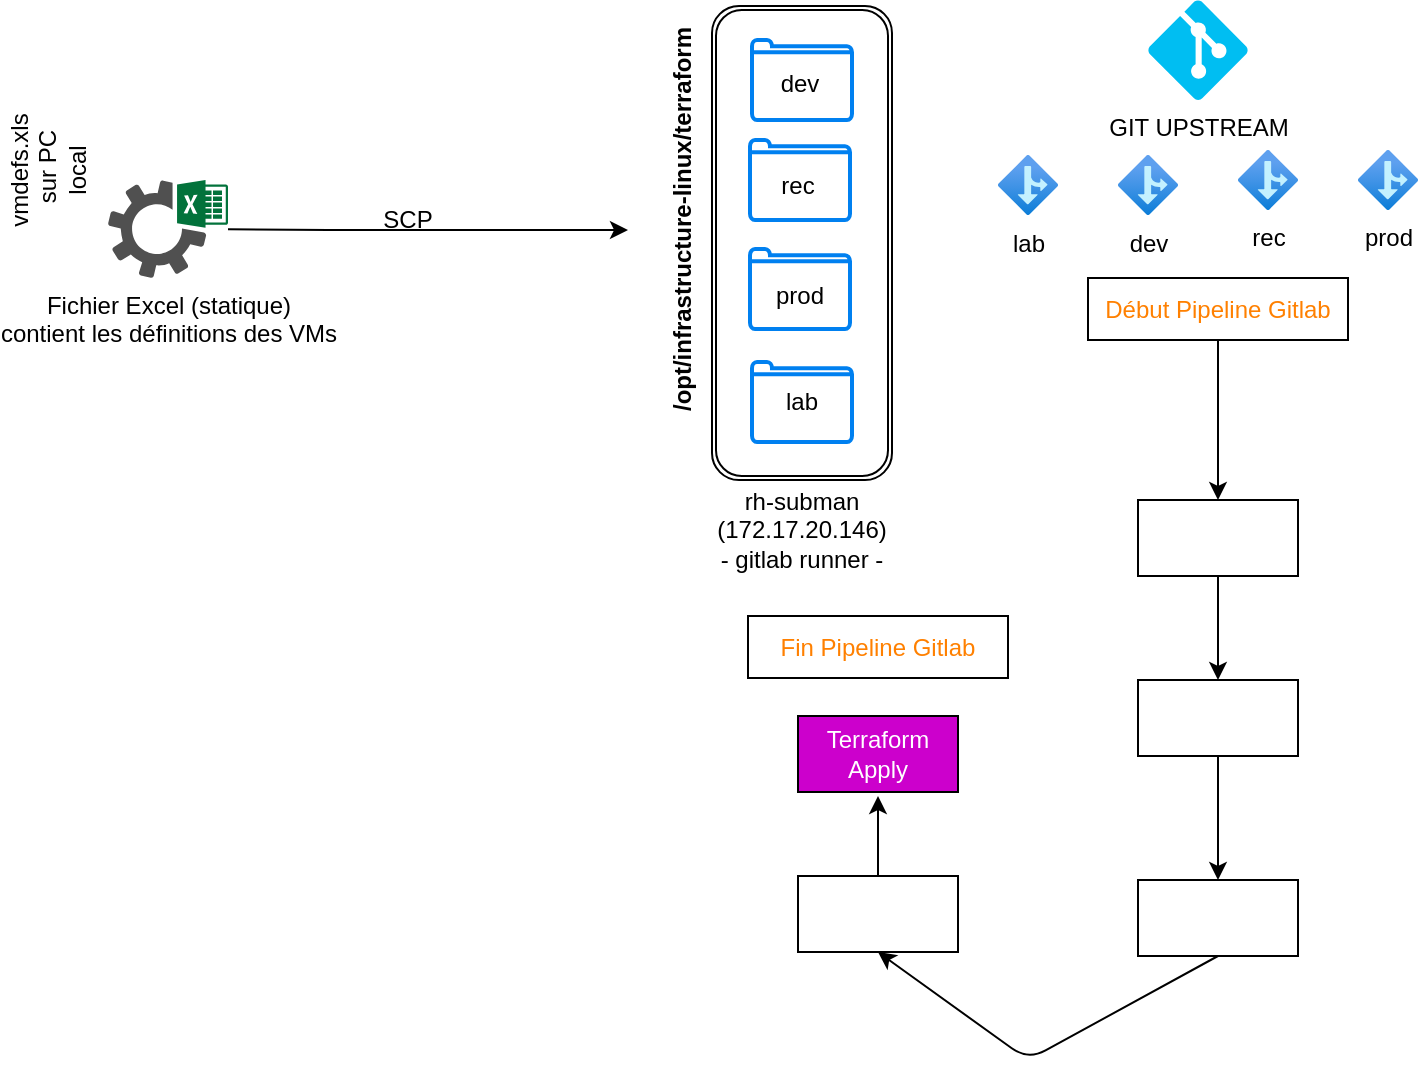 <mxfile>
    <diagram id="IaFl8y2P71Akh2U9kg0a" name="Page-1">
        <mxGraphModel dx="1264" dy="623" grid="1" gridSize="10" guides="1" tooltips="1" connect="1" arrows="1" fold="1" page="1" pageScale="1" pageWidth="850" pageHeight="1100" math="0" shadow="0">
            <root>
                <mxCell id="0"/>
                <mxCell id="1" parent="0"/>
                <mxCell id="36" value="" style="shape=ext;double=1;rounded=1;whiteSpace=wrap;html=1;" vertex="1" parent="1">
                    <mxGeometry x="402" y="33" width="90" height="237" as="geometry"/>
                </mxCell>
                <mxCell id="6" style="edgeStyle=none;html=1;" parent="1" source="3" edge="1">
                    <mxGeometry relative="1" as="geometry">
                        <mxPoint x="360" y="145" as="targetPoint"/>
                        <Array as="points">
                            <mxPoint x="220" y="145"/>
                            <mxPoint x="280" y="145"/>
                        </Array>
                    </mxGeometry>
                </mxCell>
                <mxCell id="3" value="Fichier Excel (statique)&lt;br&gt;contient les définitions des VMs" style="sketch=0;pointerEvents=1;shadow=0;dashed=0;html=1;strokeColor=none;fillColor=#505050;labelPosition=center;verticalLabelPosition=bottom;verticalAlign=top;outlineConnect=0;align=center;shape=mxgraph.office.services.excel_services;" parent="1" vertex="1">
                    <mxGeometry x="100" y="120" width="60" height="49" as="geometry"/>
                </mxCell>
                <mxCell id="4" value="GIT UPSTREAM" style="verticalLabelPosition=bottom;html=1;verticalAlign=top;align=center;strokeColor=none;fillColor=#00BEF2;shape=mxgraph.azure.git_repository;" parent="1" vertex="1">
                    <mxGeometry x="620" y="30" width="50" height="50" as="geometry"/>
                </mxCell>
                <mxCell id="54" value="" style="edgeStyle=none;html=1;" edge="1" parent="1" source="9" target="11">
                    <mxGeometry relative="1" as="geometry"/>
                </mxCell>
                <mxCell id="9" value="Début Pipeline Gitlab" style="text;strokeColor=default;align=center;fillColor=none;html=1;verticalAlign=middle;whiteSpace=wrap;rounded=0;fontColor=#FF8000;" parent="1" vertex="1">
                    <mxGeometry x="590" y="169" width="130" height="31" as="geometry"/>
                </mxCell>
                <mxCell id="19" style="edgeStyle=none;html=1;exitX=0.5;exitY=1;exitDx=0;exitDy=0;entryX=0.5;entryY=0;entryDx=0;entryDy=0;fontColor=#FFFFFF;" parent="1" source="11" target="15" edge="1">
                    <mxGeometry relative="1" as="geometry"/>
                </mxCell>
                <mxCell id="11" value="&lt;font color=&quot;#ffffff&quot;&gt;Conversion&amp;nbsp;&lt;br&gt;XLS -&amp;gt; CSV&lt;br&gt;&lt;/font&gt;" style="text;strokeColor=default;align=center;fillColor=default;html=1;verticalAlign=middle;whiteSpace=wrap;rounded=0;fontColor=#FF8000;" parent="1" vertex="1">
                    <mxGeometry x="615" y="280" width="80" height="38" as="geometry"/>
                </mxCell>
                <mxCell id="20" style="edgeStyle=none;html=1;exitX=0.5;exitY=1;exitDx=0;exitDy=0;entryX=0.5;entryY=0;entryDx=0;entryDy=0;fontColor=#FFFFFF;" parent="1" source="15" target="16" edge="1">
                    <mxGeometry relative="1" as="geometry"/>
                </mxCell>
                <mxCell id="15" value="&lt;font color=&quot;#ffffff&quot;&gt;Conversion&amp;nbsp;&lt;br&gt;CSV -&amp;gt; YML&lt;br&gt;&lt;/font&gt;" style="text;strokeColor=default;align=center;fillColor=default;html=1;verticalAlign=middle;whiteSpace=wrap;rounded=0;fontColor=#FF8000;" parent="1" vertex="1">
                    <mxGeometry x="615" y="370" width="80" height="38" as="geometry"/>
                </mxCell>
                <mxCell id="23" style="edgeStyle=none;html=1;exitX=0.5;exitY=1;exitDx=0;exitDy=0;fontColor=#FFFFFF;entryX=0.5;entryY=1;entryDx=0;entryDy=0;" parent="1" source="16" target="21" edge="1">
                    <mxGeometry relative="1" as="geometry">
                        <mxPoint x="645" y="532" as="targetPoint"/>
                        <Array as="points">
                            <mxPoint x="560" y="560"/>
                        </Array>
                    </mxGeometry>
                </mxCell>
                <mxCell id="16" value="&lt;font color=&quot;#ffffff&quot;&gt;Generation main.tf&lt;br&gt;&lt;/font&gt;" style="text;strokeColor=default;align=center;fillColor=default;html=1;verticalAlign=middle;whiteSpace=wrap;rounded=0;fontColor=#FF8000;" parent="1" vertex="1">
                    <mxGeometry x="615" y="470" width="80" height="38" as="geometry"/>
                </mxCell>
                <mxCell id="24" style="edgeStyle=none;html=1;exitX=0.5;exitY=0;exitDx=0;exitDy=0;fontColor=#FFFFFF;" parent="1" source="21" edge="1">
                    <mxGeometry relative="1" as="geometry">
                        <mxPoint x="485" y="428" as="targetPoint"/>
                    </mxGeometry>
                </mxCell>
                <mxCell id="21" value="&lt;font color=&quot;#ffffff&quot;&gt;Terraform Plan&lt;br&gt;&lt;/font&gt;" style="text;strokeColor=default;align=center;fillColor=default;html=1;verticalAlign=middle;whiteSpace=wrap;rounded=0;fontColor=#FF8000;" parent="1" vertex="1">
                    <mxGeometry x="445" y="468" width="80" height="38" as="geometry"/>
                </mxCell>
                <mxCell id="22" value="&lt;font color=&quot;#ffffff&quot;&gt;Terraform Apply&lt;br&gt;&lt;/font&gt;" style="text;strokeColor=default;align=center;fillColor=#CC00CC;html=1;verticalAlign=middle;whiteSpace=wrap;rounded=0;fontColor=#FF8000;" parent="1" vertex="1">
                    <mxGeometry x="445" y="388" width="80" height="38" as="geometry"/>
                </mxCell>
                <mxCell id="25" value="Fin Pipeline Gitlab" style="text;strokeColor=default;align=center;fillColor=none;html=1;verticalAlign=middle;whiteSpace=wrap;rounded=0;fontColor=#FF8000;" parent="1" vertex="1">
                    <mxGeometry x="420" y="338" width="130" height="31" as="geometry"/>
                </mxCell>
                <mxCell id="27" value="Artifacts:&lt;br&gt;terraform.tfstate" style="text;strokeColor=none;align=center;fillColor=none;html=1;verticalAlign=middle;whiteSpace=wrap;rounded=0;fontColor=#FFFFFF;" parent="1" vertex="1">
                    <mxGeometry x="337" y="338" width="60" height="30" as="geometry"/>
                </mxCell>
                <mxCell id="28" value="vmdefs.xls&lt;br&gt;&amp;nbsp;sur PC local" style="text;strokeColor=none;align=center;fillColor=none;html=1;verticalAlign=middle;whiteSpace=wrap;rounded=0;rotation=-90;" vertex="1" parent="1">
                    <mxGeometry x="40" y="100" width="60" height="30" as="geometry"/>
                </mxCell>
                <mxCell id="29" value="&lt;b&gt;/opt/infrastructure-linux/terraform&lt;/b&gt;" style="text;strokeColor=none;align=center;fillColor=none;html=1;verticalAlign=middle;whiteSpace=wrap;rounded=0;rotation=-90;" vertex="1" parent="1">
                    <mxGeometry x="282" y="124.5" width="210" height="30" as="geometry"/>
                </mxCell>
                <mxCell id="33" value="" style="html=1;verticalLabelPosition=bottom;align=center;labelBackgroundColor=#ffffff;verticalAlign=top;strokeWidth=2;strokeColor=#0080F0;shadow=0;dashed=0;shape=mxgraph.ios7.icons.folder;" vertex="1" parent="1">
                    <mxGeometry x="422" y="50" width="50" height="40" as="geometry"/>
                </mxCell>
                <mxCell id="34" value="" style="html=1;verticalLabelPosition=bottom;align=center;labelBackgroundColor=#ffffff;verticalAlign=top;strokeWidth=2;strokeColor=#0080F0;shadow=0;dashed=0;shape=mxgraph.ios7.icons.folder;" vertex="1" parent="1">
                    <mxGeometry x="421" y="100" width="50" height="40" as="geometry"/>
                </mxCell>
                <mxCell id="35" value="" style="html=1;verticalLabelPosition=bottom;align=center;labelBackgroundColor=#ffffff;verticalAlign=top;strokeWidth=2;strokeColor=#0080F0;shadow=0;dashed=0;shape=mxgraph.ios7.icons.folder;" vertex="1" parent="1">
                    <mxGeometry x="421" y="154.5" width="50" height="40" as="geometry"/>
                </mxCell>
                <mxCell id="37" value="rh-subman (172.17.20.146)&lt;br&gt;- gitlab runner -" style="text;strokeColor=none;align=center;fillColor=none;html=1;verticalAlign=middle;whiteSpace=wrap;rounded=0;" vertex="1" parent="1">
                    <mxGeometry x="397" y="280" width="100" height="30" as="geometry"/>
                </mxCell>
                <mxCell id="38" value="dev" style="text;strokeColor=none;align=center;fillColor=none;html=1;verticalAlign=middle;whiteSpace=wrap;rounded=0;" vertex="1" parent="1">
                    <mxGeometry x="421" y="62" width="50" height="20" as="geometry"/>
                </mxCell>
                <mxCell id="39" value="prod" style="text;strokeColor=none;align=center;fillColor=none;html=1;verticalAlign=middle;whiteSpace=wrap;rounded=0;" vertex="1" parent="1">
                    <mxGeometry x="421" y="168" width="50" height="20" as="geometry"/>
                </mxCell>
                <mxCell id="40" value="rec" style="text;strokeColor=none;align=center;fillColor=none;html=1;verticalAlign=middle;whiteSpace=wrap;rounded=0;" vertex="1" parent="1">
                    <mxGeometry x="420" y="112.5" width="50" height="20" as="geometry"/>
                </mxCell>
                <mxCell id="43" value="SCP" style="text;strokeColor=none;align=center;fillColor=none;html=1;verticalAlign=middle;whiteSpace=wrap;rounded=0;" vertex="1" parent="1">
                    <mxGeometry x="220" y="124.5" width="60" height="30" as="geometry"/>
                </mxCell>
                <mxCell id="44" value="lab" style="aspect=fixed;html=1;points=[];align=center;image;fontSize=12;image=img/lib/azure2/general/Branch.svg;" vertex="1" parent="1">
                    <mxGeometry x="545" y="107.5" width="30" height="30" as="geometry"/>
                </mxCell>
                <mxCell id="46" value="" style="html=1;verticalLabelPosition=bottom;align=center;labelBackgroundColor=#ffffff;verticalAlign=top;strokeWidth=2;strokeColor=#0080F0;shadow=0;dashed=0;shape=mxgraph.ios7.icons.folder;" vertex="1" parent="1">
                    <mxGeometry x="422" y="211" width="50" height="40" as="geometry"/>
                </mxCell>
                <mxCell id="47" value="lab" style="text;strokeColor=none;align=center;fillColor=none;html=1;verticalAlign=middle;whiteSpace=wrap;rounded=0;" vertex="1" parent="1">
                    <mxGeometry x="422" y="221" width="50" height="20" as="geometry"/>
                </mxCell>
                <mxCell id="48" value="dev" style="aspect=fixed;html=1;points=[];align=center;image;fontSize=12;image=img/lib/azure2/general/Branch.svg;" vertex="1" parent="1">
                    <mxGeometry x="605" y="107.5" width="30" height="30" as="geometry"/>
                </mxCell>
                <mxCell id="49" value="rec" style="aspect=fixed;html=1;points=[];align=center;image;fontSize=12;image=img/lib/azure2/general/Branch.svg;" vertex="1" parent="1">
                    <mxGeometry x="665" y="105" width="30" height="30" as="geometry"/>
                </mxCell>
                <mxCell id="50" value="prod" style="aspect=fixed;html=1;points=[];align=center;image;fontSize=12;image=img/lib/azure2/general/Branch.svg;" vertex="1" parent="1">
                    <mxGeometry x="725" y="105" width="30" height="30" as="geometry"/>
                </mxCell>
            </root>
        </mxGraphModel>
    </diagram>
</mxfile>